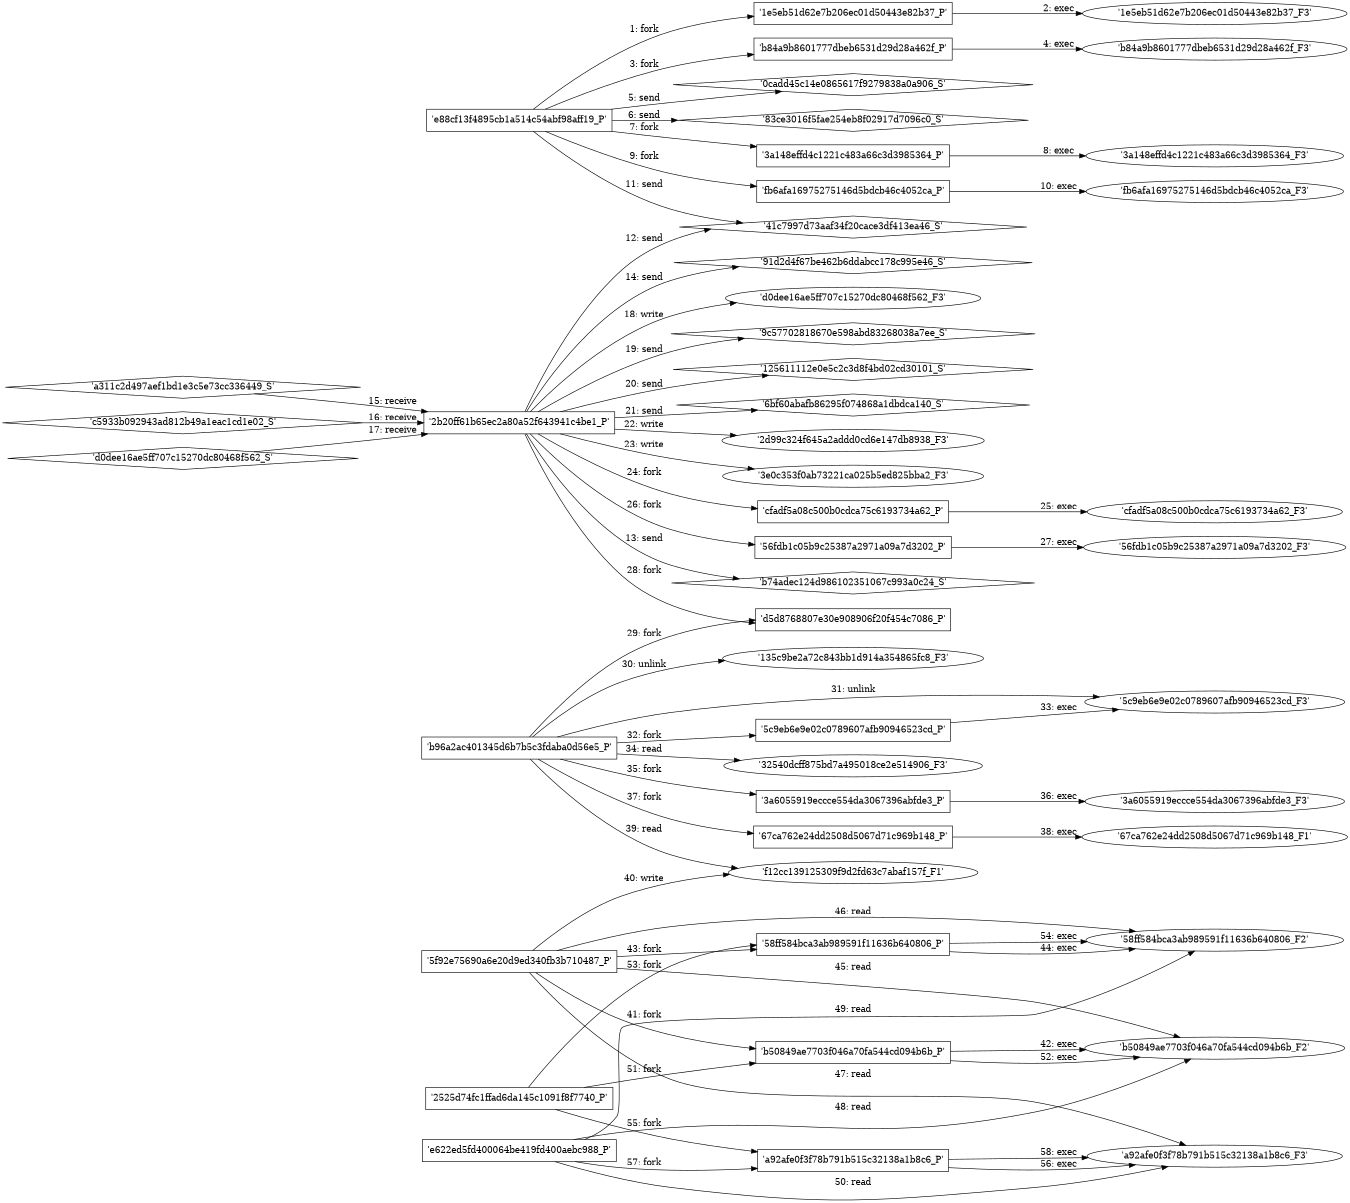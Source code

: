 digraph "D:\Learning\Paper\apt\基于CTI的攻击预警\Dataset\攻击图\ASGfromALLCTI\Threat Roundup for October 29 to November 5.dot" {
rankdir="LR"
size="9"
fixedsize="false"
splines="true"
nodesep=0.3
ranksep=0
fontsize=10
overlap="scalexy"
engine= "neato"
	"'e88cf13f4895cb1a514c54abf98aff19_P'" [node_type=Process shape=box]
	"'1e5eb51d62e7b206ec01d50443e82b37_P'" [node_type=Process shape=box]
	"'e88cf13f4895cb1a514c54abf98aff19_P'" -> "'1e5eb51d62e7b206ec01d50443e82b37_P'" [label="1: fork"]
	"'1e5eb51d62e7b206ec01d50443e82b37_P'" [node_type=Process shape=box]
	"'1e5eb51d62e7b206ec01d50443e82b37_F3'" [node_type=File shape=ellipse]
	"'1e5eb51d62e7b206ec01d50443e82b37_P'" -> "'1e5eb51d62e7b206ec01d50443e82b37_F3'" [label="2: exec"]
	"'e88cf13f4895cb1a514c54abf98aff19_P'" [node_type=Process shape=box]
	"'b84a9b8601777dbeb6531d29d28a462f_P'" [node_type=Process shape=box]
	"'e88cf13f4895cb1a514c54abf98aff19_P'" -> "'b84a9b8601777dbeb6531d29d28a462f_P'" [label="3: fork"]
	"'b84a9b8601777dbeb6531d29d28a462f_P'" [node_type=Process shape=box]
	"'b84a9b8601777dbeb6531d29d28a462f_F3'" [node_type=File shape=ellipse]
	"'b84a9b8601777dbeb6531d29d28a462f_P'" -> "'b84a9b8601777dbeb6531d29d28a462f_F3'" [label="4: exec"]
	"'0cadd45c14e0865617f9279838a0a906_S'" [node_type=Socket shape=diamond]
	"'e88cf13f4895cb1a514c54abf98aff19_P'" [node_type=Process shape=box]
	"'e88cf13f4895cb1a514c54abf98aff19_P'" -> "'0cadd45c14e0865617f9279838a0a906_S'" [label="5: send"]
	"'83ce3016f5fae254eb8f02917d7096c0_S'" [node_type=Socket shape=diamond]
	"'e88cf13f4895cb1a514c54abf98aff19_P'" [node_type=Process shape=box]
	"'e88cf13f4895cb1a514c54abf98aff19_P'" -> "'83ce3016f5fae254eb8f02917d7096c0_S'" [label="6: send"]
	"'e88cf13f4895cb1a514c54abf98aff19_P'" [node_type=Process shape=box]
	"'3a148effd4c1221c483a66c3d3985364_P'" [node_type=Process shape=box]
	"'e88cf13f4895cb1a514c54abf98aff19_P'" -> "'3a148effd4c1221c483a66c3d3985364_P'" [label="7: fork"]
	"'3a148effd4c1221c483a66c3d3985364_P'" [node_type=Process shape=box]
	"'3a148effd4c1221c483a66c3d3985364_F3'" [node_type=File shape=ellipse]
	"'3a148effd4c1221c483a66c3d3985364_P'" -> "'3a148effd4c1221c483a66c3d3985364_F3'" [label="8: exec"]
	"'e88cf13f4895cb1a514c54abf98aff19_P'" [node_type=Process shape=box]
	"'fb6afa16975275146d5bdcb46c4052ca_P'" [node_type=Process shape=box]
	"'e88cf13f4895cb1a514c54abf98aff19_P'" -> "'fb6afa16975275146d5bdcb46c4052ca_P'" [label="9: fork"]
	"'fb6afa16975275146d5bdcb46c4052ca_P'" [node_type=Process shape=box]
	"'fb6afa16975275146d5bdcb46c4052ca_F3'" [node_type=File shape=ellipse]
	"'fb6afa16975275146d5bdcb46c4052ca_P'" -> "'fb6afa16975275146d5bdcb46c4052ca_F3'" [label="10: exec"]
	"'41c7997d73aaf34f20cace3df413ea46_S'" [node_type=Socket shape=diamond]
	"'e88cf13f4895cb1a514c54abf98aff19_P'" [node_type=Process shape=box]
	"'e88cf13f4895cb1a514c54abf98aff19_P'" -> "'41c7997d73aaf34f20cace3df413ea46_S'" [label="11: send"]
	"'41c7997d73aaf34f20cace3df413ea46_S'" [node_type=Socket shape=diamond]
	"'2b20ff61b65ec2a80a52f643941c4be1_P'" [node_type=Process shape=box]
	"'2b20ff61b65ec2a80a52f643941c4be1_P'" -> "'41c7997d73aaf34f20cace3df413ea46_S'" [label="12: send"]
	"'b74adec124d986102351067c993a0c24_S'" [node_type=Socket shape=diamond]
	"'2b20ff61b65ec2a80a52f643941c4be1_P'" [node_type=Process shape=box]
	"'2b20ff61b65ec2a80a52f643941c4be1_P'" -> "'b74adec124d986102351067c993a0c24_S'" [label="13: send"]
	"'91d2d4f67be462b6ddabcc178c995e46_S'" [node_type=Socket shape=diamond]
	"'2b20ff61b65ec2a80a52f643941c4be1_P'" [node_type=Process shape=box]
	"'2b20ff61b65ec2a80a52f643941c4be1_P'" -> "'91d2d4f67be462b6ddabcc178c995e46_S'" [label="14: send"]
	"'2b20ff61b65ec2a80a52f643941c4be1_P'" [node_type=Process shape=box]
	"'a311c2d497aef1bd1e3c5e73cc336449_S'" [node_type=Socket shape=diamond]
	"'a311c2d497aef1bd1e3c5e73cc336449_S'" -> "'2b20ff61b65ec2a80a52f643941c4be1_P'" [label="15: receive"]
	"'2b20ff61b65ec2a80a52f643941c4be1_P'" [node_type=Process shape=box]
	"'c5933b092943ad812b49a1eac1cd1e02_S'" [node_type=Socket shape=diamond]
	"'c5933b092943ad812b49a1eac1cd1e02_S'" -> "'2b20ff61b65ec2a80a52f643941c4be1_P'" [label="16: receive"]
	"'2b20ff61b65ec2a80a52f643941c4be1_P'" [node_type=Process shape=box]
	"'d0dee16ae5ff707c15270dc80468f562_S'" [node_type=Socket shape=diamond]
	"'d0dee16ae5ff707c15270dc80468f562_S'" -> "'2b20ff61b65ec2a80a52f643941c4be1_P'" [label="17: receive"]
	"'d0dee16ae5ff707c15270dc80468f562_F3'" [node_type=file shape=ellipse]
	"'2b20ff61b65ec2a80a52f643941c4be1_P'" [node_type=Process shape=box]
	"'2b20ff61b65ec2a80a52f643941c4be1_P'" -> "'d0dee16ae5ff707c15270dc80468f562_F3'" [label="18: write"]
	"'9c57702818670e598abd83268038a7ee_S'" [node_type=Socket shape=diamond]
	"'2b20ff61b65ec2a80a52f643941c4be1_P'" [node_type=Process shape=box]
	"'2b20ff61b65ec2a80a52f643941c4be1_P'" -> "'9c57702818670e598abd83268038a7ee_S'" [label="19: send"]
	"'125611112e0e5c2c3d8f4bd02cd30101_S'" [node_type=Socket shape=diamond]
	"'2b20ff61b65ec2a80a52f643941c4be1_P'" [node_type=Process shape=box]
	"'2b20ff61b65ec2a80a52f643941c4be1_P'" -> "'125611112e0e5c2c3d8f4bd02cd30101_S'" [label="20: send"]
	"'6bf60abafb86295f074868a1dbdca140_S'" [node_type=Socket shape=diamond]
	"'2b20ff61b65ec2a80a52f643941c4be1_P'" [node_type=Process shape=box]
	"'2b20ff61b65ec2a80a52f643941c4be1_P'" -> "'6bf60abafb86295f074868a1dbdca140_S'" [label="21: send"]
	"'2d99c324f645a2addd0cd6e147db8938_F3'" [node_type=file shape=ellipse]
	"'2b20ff61b65ec2a80a52f643941c4be1_P'" [node_type=Process shape=box]
	"'2b20ff61b65ec2a80a52f643941c4be1_P'" -> "'2d99c324f645a2addd0cd6e147db8938_F3'" [label="22: write"]
	"'3e0c353f0ab73221ca025b5ed825bba2_F3'" [node_type=file shape=ellipse]
	"'2b20ff61b65ec2a80a52f643941c4be1_P'" [node_type=Process shape=box]
	"'2b20ff61b65ec2a80a52f643941c4be1_P'" -> "'3e0c353f0ab73221ca025b5ed825bba2_F3'" [label="23: write"]
	"'2b20ff61b65ec2a80a52f643941c4be1_P'" [node_type=Process shape=box]
	"'cfadf5a08c500b0cdca75c6193734a62_P'" [node_type=Process shape=box]
	"'2b20ff61b65ec2a80a52f643941c4be1_P'" -> "'cfadf5a08c500b0cdca75c6193734a62_P'" [label="24: fork"]
	"'cfadf5a08c500b0cdca75c6193734a62_P'" [node_type=Process shape=box]
	"'cfadf5a08c500b0cdca75c6193734a62_F3'" [node_type=File shape=ellipse]
	"'cfadf5a08c500b0cdca75c6193734a62_P'" -> "'cfadf5a08c500b0cdca75c6193734a62_F3'" [label="25: exec"]
	"'2b20ff61b65ec2a80a52f643941c4be1_P'" [node_type=Process shape=box]
	"'56fdb1c05b9c25387a2971a09a7d3202_P'" [node_type=Process shape=box]
	"'2b20ff61b65ec2a80a52f643941c4be1_P'" -> "'56fdb1c05b9c25387a2971a09a7d3202_P'" [label="26: fork"]
	"'56fdb1c05b9c25387a2971a09a7d3202_P'" [node_type=Process shape=box]
	"'56fdb1c05b9c25387a2971a09a7d3202_F3'" [node_type=File shape=ellipse]
	"'56fdb1c05b9c25387a2971a09a7d3202_P'" -> "'56fdb1c05b9c25387a2971a09a7d3202_F3'" [label="27: exec"]
	"'2b20ff61b65ec2a80a52f643941c4be1_P'" [node_type=Process shape=box]
	"'d5d8768807e30e908906f20f454c7086_P'" [node_type=Process shape=box]
	"'2b20ff61b65ec2a80a52f643941c4be1_P'" -> "'d5d8768807e30e908906f20f454c7086_P'" [label="28: fork"]
	"'b96a2ac401345d6b7b5c3fdaba0d56e5_P'" [node_type=Process shape=box]
	"'d5d8768807e30e908906f20f454c7086_P'" [node_type=Process shape=box]
	"'b96a2ac401345d6b7b5c3fdaba0d56e5_P'" -> "'d5d8768807e30e908906f20f454c7086_P'" [label="29: fork"]
	"'135c9be2a72c843bb1d914a354865fc8_F3'" [node_type=file shape=ellipse]
	"'b96a2ac401345d6b7b5c3fdaba0d56e5_P'" [node_type=Process shape=box]
	"'b96a2ac401345d6b7b5c3fdaba0d56e5_P'" -> "'135c9be2a72c843bb1d914a354865fc8_F3'" [label="30: unlink"]
	"'5c9eb6e9e02c0789607afb90946523cd_F3'" [node_type=file shape=ellipse]
	"'b96a2ac401345d6b7b5c3fdaba0d56e5_P'" [node_type=Process shape=box]
	"'b96a2ac401345d6b7b5c3fdaba0d56e5_P'" -> "'5c9eb6e9e02c0789607afb90946523cd_F3'" [label="31: unlink"]
	"'b96a2ac401345d6b7b5c3fdaba0d56e5_P'" [node_type=Process shape=box]
	"'5c9eb6e9e02c0789607afb90946523cd_P'" [node_type=Process shape=box]
	"'b96a2ac401345d6b7b5c3fdaba0d56e5_P'" -> "'5c9eb6e9e02c0789607afb90946523cd_P'" [label="32: fork"]
	"'5c9eb6e9e02c0789607afb90946523cd_P'" [node_type=Process shape=box]
	"'5c9eb6e9e02c0789607afb90946523cd_F3'" [node_type=File shape=ellipse]
	"'5c9eb6e9e02c0789607afb90946523cd_P'" -> "'5c9eb6e9e02c0789607afb90946523cd_F3'" [label="33: exec"]
	"'32540dcff875bd7a495018ce2e514906_F3'" [node_type=file shape=ellipse]
	"'b96a2ac401345d6b7b5c3fdaba0d56e5_P'" [node_type=Process shape=box]
	"'b96a2ac401345d6b7b5c3fdaba0d56e5_P'" -> "'32540dcff875bd7a495018ce2e514906_F3'" [label="34: read"]
	"'b96a2ac401345d6b7b5c3fdaba0d56e5_P'" [node_type=Process shape=box]
	"'3a6055919eccce554da3067396abfde3_P'" [node_type=Process shape=box]
	"'b96a2ac401345d6b7b5c3fdaba0d56e5_P'" -> "'3a6055919eccce554da3067396abfde3_P'" [label="35: fork"]
	"'3a6055919eccce554da3067396abfde3_P'" [node_type=Process shape=box]
	"'3a6055919eccce554da3067396abfde3_F3'" [node_type=File shape=ellipse]
	"'3a6055919eccce554da3067396abfde3_P'" -> "'3a6055919eccce554da3067396abfde3_F3'" [label="36: exec"]
	"'b96a2ac401345d6b7b5c3fdaba0d56e5_P'" [node_type=Process shape=box]
	"'67ca762e24dd2508d5067d71c969b148_P'" [node_type=Process shape=box]
	"'b96a2ac401345d6b7b5c3fdaba0d56e5_P'" -> "'67ca762e24dd2508d5067d71c969b148_P'" [label="37: fork"]
	"'67ca762e24dd2508d5067d71c969b148_P'" [node_type=Process shape=box]
	"'67ca762e24dd2508d5067d71c969b148_F1'" [node_type=File shape=ellipse]
	"'67ca762e24dd2508d5067d71c969b148_P'" -> "'67ca762e24dd2508d5067d71c969b148_F1'" [label="38: exec"]
	"'f12cc139125309f9d2fd63c7abaf157f_F1'" [node_type=file shape=ellipse]
	"'b96a2ac401345d6b7b5c3fdaba0d56e5_P'" [node_type=Process shape=box]
	"'b96a2ac401345d6b7b5c3fdaba0d56e5_P'" -> "'f12cc139125309f9d2fd63c7abaf157f_F1'" [label="39: read"]
	"'f12cc139125309f9d2fd63c7abaf157f_F1'" [node_type=file shape=ellipse]
	"'5f92e75690a6e20d9ed340fb3b710487_P'" [node_type=Process shape=box]
	"'5f92e75690a6e20d9ed340fb3b710487_P'" -> "'f12cc139125309f9d2fd63c7abaf157f_F1'" [label="40: write"]
	"'5f92e75690a6e20d9ed340fb3b710487_P'" [node_type=Process shape=box]
	"'b50849ae7703f046a70fa544cd094b6b_P'" [node_type=Process shape=box]
	"'5f92e75690a6e20d9ed340fb3b710487_P'" -> "'b50849ae7703f046a70fa544cd094b6b_P'" [label="41: fork"]
	"'b50849ae7703f046a70fa544cd094b6b_P'" [node_type=Process shape=box]
	"'b50849ae7703f046a70fa544cd094b6b_F2'" [node_type=File shape=ellipse]
	"'b50849ae7703f046a70fa544cd094b6b_P'" -> "'b50849ae7703f046a70fa544cd094b6b_F2'" [label="42: exec"]
	"'5f92e75690a6e20d9ed340fb3b710487_P'" [node_type=Process shape=box]
	"'58ff584bca3ab989591f11636b640806_P'" [node_type=Process shape=box]
	"'5f92e75690a6e20d9ed340fb3b710487_P'" -> "'58ff584bca3ab989591f11636b640806_P'" [label="43: fork"]
	"'58ff584bca3ab989591f11636b640806_P'" [node_type=Process shape=box]
	"'58ff584bca3ab989591f11636b640806_F2'" [node_type=File shape=ellipse]
	"'58ff584bca3ab989591f11636b640806_P'" -> "'58ff584bca3ab989591f11636b640806_F2'" [label="44: exec"]
	"'b50849ae7703f046a70fa544cd094b6b_F2'" [node_type=file shape=ellipse]
	"'5f92e75690a6e20d9ed340fb3b710487_P'" [node_type=Process shape=box]
	"'5f92e75690a6e20d9ed340fb3b710487_P'" -> "'b50849ae7703f046a70fa544cd094b6b_F2'" [label="45: read"]
	"'58ff584bca3ab989591f11636b640806_F2'" [node_type=file shape=ellipse]
	"'5f92e75690a6e20d9ed340fb3b710487_P'" [node_type=Process shape=box]
	"'5f92e75690a6e20d9ed340fb3b710487_P'" -> "'58ff584bca3ab989591f11636b640806_F2'" [label="46: read"]
	"'a92afe0f3f78b791b515c32138a1b8c6_F3'" [node_type=file shape=ellipse]
	"'5f92e75690a6e20d9ed340fb3b710487_P'" [node_type=Process shape=box]
	"'5f92e75690a6e20d9ed340fb3b710487_P'" -> "'a92afe0f3f78b791b515c32138a1b8c6_F3'" [label="47: read"]
	"'b50849ae7703f046a70fa544cd094b6b_F2'" [node_type=file shape=ellipse]
	"'e622ed5fd400064be419fd400aebc988_P'" [node_type=Process shape=box]
	"'e622ed5fd400064be419fd400aebc988_P'" -> "'b50849ae7703f046a70fa544cd094b6b_F2'" [label="48: read"]
	"'58ff584bca3ab989591f11636b640806_F2'" [node_type=file shape=ellipse]
	"'e622ed5fd400064be419fd400aebc988_P'" [node_type=Process shape=box]
	"'e622ed5fd400064be419fd400aebc988_P'" -> "'58ff584bca3ab989591f11636b640806_F2'" [label="49: read"]
	"'a92afe0f3f78b791b515c32138a1b8c6_F3'" [node_type=file shape=ellipse]
	"'e622ed5fd400064be419fd400aebc988_P'" [node_type=Process shape=box]
	"'e622ed5fd400064be419fd400aebc988_P'" -> "'a92afe0f3f78b791b515c32138a1b8c6_F3'" [label="50: read"]
	"'2525d74fc1ffad6da145c1091f8f7740_P'" [node_type=Process shape=box]
	"'b50849ae7703f046a70fa544cd094b6b_P'" [node_type=Process shape=box]
	"'2525d74fc1ffad6da145c1091f8f7740_P'" -> "'b50849ae7703f046a70fa544cd094b6b_P'" [label="51: fork"]
	"'b50849ae7703f046a70fa544cd094b6b_P'" [node_type=Process shape=box]
	"'b50849ae7703f046a70fa544cd094b6b_F2'" [node_type=File shape=ellipse]
	"'b50849ae7703f046a70fa544cd094b6b_P'" -> "'b50849ae7703f046a70fa544cd094b6b_F2'" [label="52: exec"]
	"'2525d74fc1ffad6da145c1091f8f7740_P'" [node_type=Process shape=box]
	"'58ff584bca3ab989591f11636b640806_P'" [node_type=Process shape=box]
	"'2525d74fc1ffad6da145c1091f8f7740_P'" -> "'58ff584bca3ab989591f11636b640806_P'" [label="53: fork"]
	"'58ff584bca3ab989591f11636b640806_P'" [node_type=Process shape=box]
	"'58ff584bca3ab989591f11636b640806_F2'" [node_type=File shape=ellipse]
	"'58ff584bca3ab989591f11636b640806_P'" -> "'58ff584bca3ab989591f11636b640806_F2'" [label="54: exec"]
	"'2525d74fc1ffad6da145c1091f8f7740_P'" [node_type=Process shape=box]
	"'a92afe0f3f78b791b515c32138a1b8c6_P'" [node_type=Process shape=box]
	"'2525d74fc1ffad6da145c1091f8f7740_P'" -> "'a92afe0f3f78b791b515c32138a1b8c6_P'" [label="55: fork"]
	"'a92afe0f3f78b791b515c32138a1b8c6_P'" [node_type=Process shape=box]
	"'a92afe0f3f78b791b515c32138a1b8c6_F3'" [node_type=File shape=ellipse]
	"'a92afe0f3f78b791b515c32138a1b8c6_P'" -> "'a92afe0f3f78b791b515c32138a1b8c6_F3'" [label="56: exec"]
	"'e622ed5fd400064be419fd400aebc988_P'" [node_type=Process shape=box]
	"'a92afe0f3f78b791b515c32138a1b8c6_P'" [node_type=Process shape=box]
	"'e622ed5fd400064be419fd400aebc988_P'" -> "'a92afe0f3f78b791b515c32138a1b8c6_P'" [label="57: fork"]
	"'a92afe0f3f78b791b515c32138a1b8c6_P'" [node_type=Process shape=box]
	"'a92afe0f3f78b791b515c32138a1b8c6_F3'" [node_type=File shape=ellipse]
	"'a92afe0f3f78b791b515c32138a1b8c6_P'" -> "'a92afe0f3f78b791b515c32138a1b8c6_F3'" [label="58: exec"]
}
